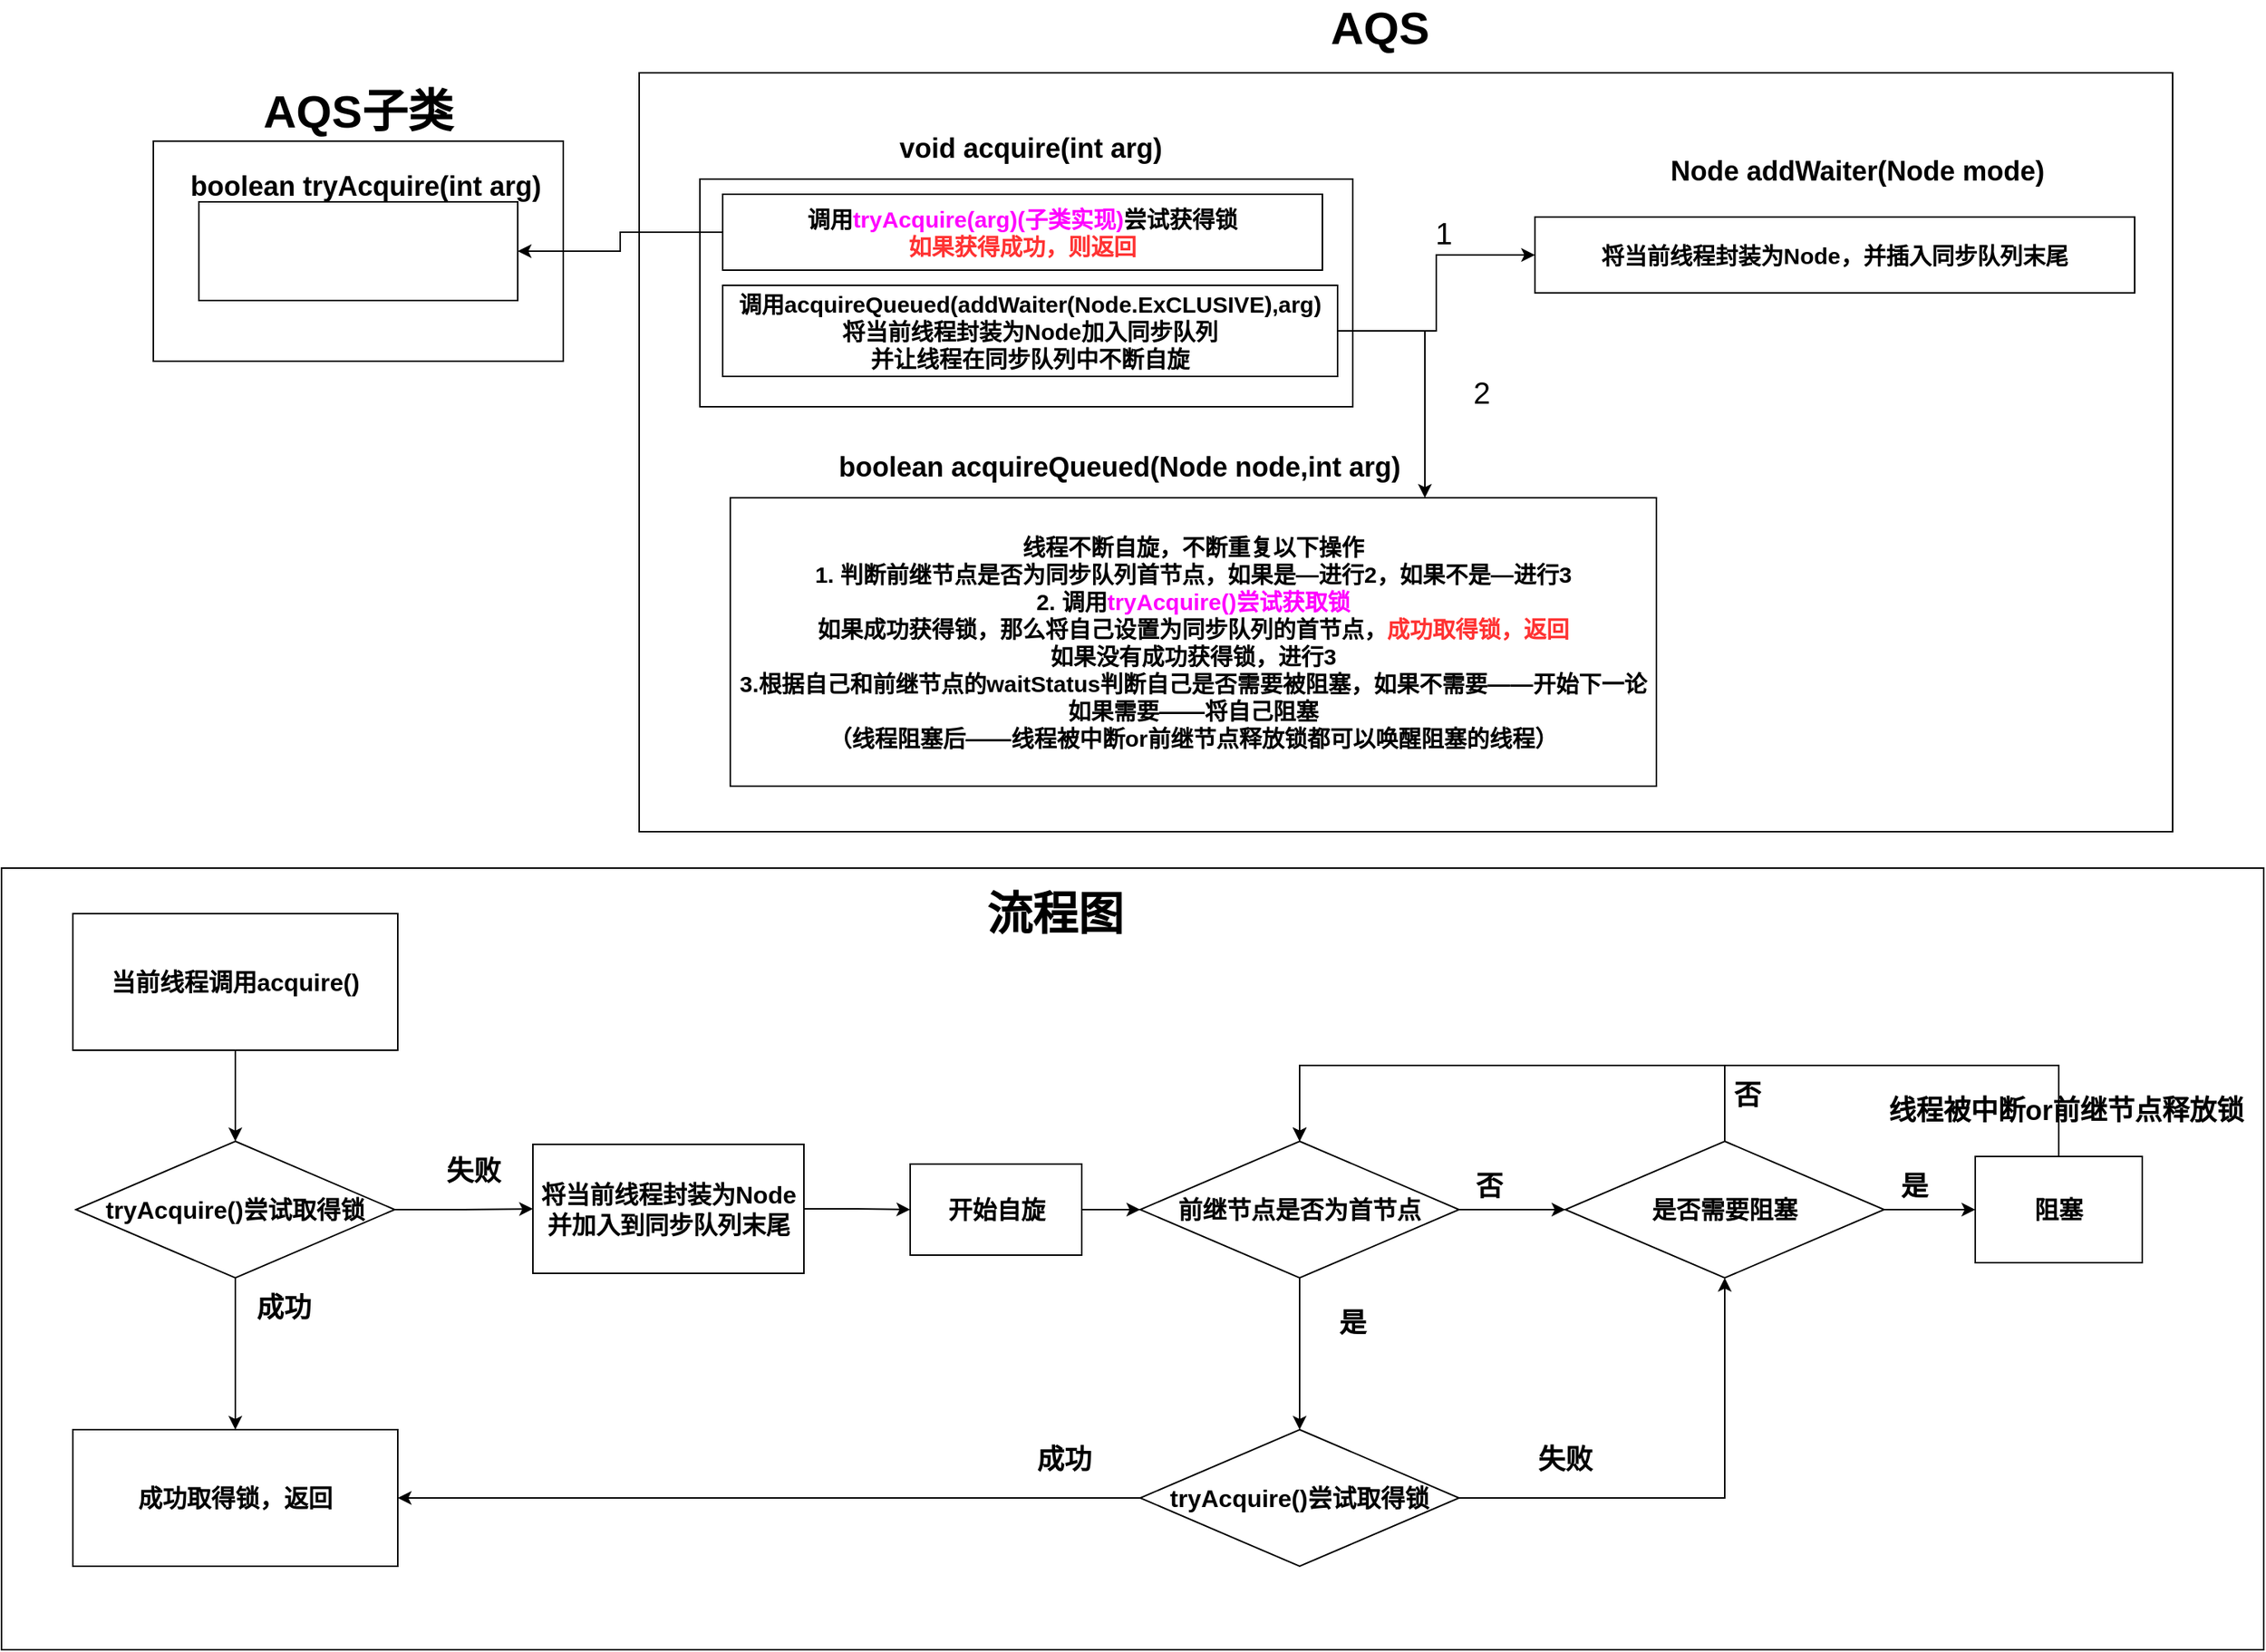 <mxfile version="15.2.7" type="device"><diagram id="9mDgaYLHJoEgP8Wpay0U" name="第 1 页"><mxGraphModel dx="3753" dy="1691" grid="1" gridSize="10" guides="1" tooltips="1" connect="1" arrows="1" fold="1" page="1" pageScale="1" pageWidth="827" pageHeight="1169" math="0" shadow="0"><root><mxCell id="0"/><mxCell id="1" parent="0"/><mxCell id="Os8C2CF0_vJX3A5Ci7vT-71" value="" style="rounded=0;whiteSpace=wrap;html=1;" parent="1" vertex="1"><mxGeometry x="-300" y="584" width="1490" height="515" as="geometry"/></mxCell><mxCell id="Os8C2CF0_vJX3A5Ci7vT-1" value="" style="rounded=0;whiteSpace=wrap;html=1;" parent="1" vertex="1"><mxGeometry x="120" y="60" width="1010" height="500" as="geometry"/></mxCell><mxCell id="Os8C2CF0_vJX3A5Ci7vT-2" value="&lt;b&gt;&lt;font style=&quot;font-size: 30px&quot;&gt;AQS&lt;/font&gt;&lt;/b&gt;" style="text;html=1;strokeColor=none;fillColor=none;align=center;verticalAlign=middle;whiteSpace=wrap;rounded=0;" parent="1" vertex="1"><mxGeometry x="588" y="20" width="40" height="20" as="geometry"/></mxCell><mxCell id="Os8C2CF0_vJX3A5Ci7vT-3" value="" style="rounded=0;whiteSpace=wrap;html=1;" parent="1" vertex="1"><mxGeometry x="160" y="130" width="430" height="150" as="geometry"/></mxCell><mxCell id="Os8C2CF0_vJX3A5Ci7vT-7" value="&lt;b&gt;&lt;font style=&quot;font-size: 18px&quot;&gt;void acquire(int arg)&lt;/font&gt;&lt;/b&gt;" style="text;html=1;strokeColor=none;fillColor=none;align=center;verticalAlign=middle;whiteSpace=wrap;rounded=0;" parent="1" vertex="1"><mxGeometry x="269.5" y="100" width="216" height="20" as="geometry"/></mxCell><mxCell id="Os8C2CF0_vJX3A5Ci7vT-8" value="&lt;b style=&quot;font-size: 15px&quot;&gt;调用&lt;font color=&quot;#ff00ff&quot;&gt;tryAcquire(arg)(子类实现)&lt;/font&gt;尝试获得锁&lt;br&gt;&lt;font color=&quot;#ff3333&quot;&gt;如果获得成功，&lt;font style=&quot;font-size: 15px&quot;&gt;则返回&lt;/font&gt;&lt;/font&gt;&lt;/b&gt;" style="rounded=0;whiteSpace=wrap;html=1;" parent="1" vertex="1"><mxGeometry x="175" y="140" width="395" height="50" as="geometry"/></mxCell><mxCell id="Os8C2CF0_vJX3A5Ci7vT-22" style="edgeStyle=orthogonalEdgeStyle;rounded=0;orthogonalLoop=1;jettySize=auto;html=1;exitX=1;exitY=0.5;exitDx=0;exitDy=0;" parent="1" source="Os8C2CF0_vJX3A5Ci7vT-10" target="Os8C2CF0_vJX3A5Ci7vT-13" edge="1"><mxGeometry relative="1" as="geometry"/></mxCell><mxCell id="Os8C2CF0_vJX3A5Ci7vT-27" style="edgeStyle=orthogonalEdgeStyle;rounded=0;orthogonalLoop=1;jettySize=auto;html=1;exitX=1;exitY=0.5;exitDx=0;exitDy=0;entryX=0.75;entryY=0;entryDx=0;entryDy=0;" parent="1" source="Os8C2CF0_vJX3A5Ci7vT-10" target="Os8C2CF0_vJX3A5Ci7vT-19" edge="1"><mxGeometry relative="1" as="geometry"/></mxCell><mxCell id="Os8C2CF0_vJX3A5Ci7vT-10" value="&lt;b&gt;&lt;font style=&quot;font-size: 15px&quot;&gt;调用acquireQueued(addWaiter(Node.ExCLUSIVE),arg)&lt;br&gt;将当前线程封装为Node加入同步队列&lt;br&gt;并让线程在同步队列中不断自旋&lt;br&gt;&lt;/font&gt;&lt;/b&gt;" style="rounded=0;whiteSpace=wrap;html=1;" parent="1" vertex="1"><mxGeometry x="175" y="200" width="405" height="60" as="geometry"/></mxCell><mxCell id="Os8C2CF0_vJX3A5Ci7vT-12" value="&lt;b&gt;&lt;font style=&quot;font-size: 18px&quot;&gt;Node addWaiter(Node mode)&lt;/font&gt;&lt;/b&gt;" style="text;html=1;strokeColor=none;fillColor=none;align=center;verticalAlign=middle;whiteSpace=wrap;rounded=0;" parent="1" vertex="1"><mxGeometry x="792" y="115" width="260.5" height="20" as="geometry"/></mxCell><mxCell id="Os8C2CF0_vJX3A5Ci7vT-13" value="&lt;span style=&quot;font-size: 15px&quot;&gt;&lt;b&gt;将当前线程封装为Node，并插入同步队列末尾&lt;/b&gt;&lt;/span&gt;" style="rounded=0;whiteSpace=wrap;html=1;" parent="1" vertex="1"><mxGeometry x="710" y="155" width="395" height="50" as="geometry"/></mxCell><mxCell id="Os8C2CF0_vJX3A5Ci7vT-16" value="&lt;font style=&quot;font-size: 20px&quot;&gt;1&lt;/font&gt;" style="text;html=1;strokeColor=none;fillColor=none;align=center;verticalAlign=middle;whiteSpace=wrap;rounded=0;" parent="1" vertex="1"><mxGeometry x="630" y="155" width="40" height="20" as="geometry"/></mxCell><mxCell id="Os8C2CF0_vJX3A5Ci7vT-18" value="&lt;span style=&quot;font-size: 18px&quot;&gt;&lt;b&gt;&amp;nbsp;boolean acquireQueued(Node node,int arg)&lt;/b&gt;&lt;/span&gt;" style="text;html=1;strokeColor=none;fillColor=none;align=center;verticalAlign=middle;whiteSpace=wrap;rounded=0;" parent="1" vertex="1"><mxGeometry x="240" y="310" width="388" height="20" as="geometry"/></mxCell><mxCell id="Os8C2CF0_vJX3A5Ci7vT-19" value="&lt;b style=&quot;font-size: 15px&quot;&gt;线程不断自旋，不断重复以下操作&lt;br&gt;1. 判断前继节点是否为同步队列首节点，如果是—进行2，如果不是—进行3&lt;br&gt;2. 调用&lt;font color=&quot;#ff00ff&quot;&gt;tryAcquire()尝试获取锁&lt;br&gt;&lt;/font&gt;如果成功获得锁，那么将自己设置为同步队列的首节点，&lt;font color=&quot;#ff3333&quot;&gt;成功取得锁，返回&lt;br&gt;&lt;/font&gt;如果没有成功获得锁，进行3&lt;br&gt;3.根据自己和前继节点的waitStatus判断自己是否需要被阻塞，如果不需要——开始下一论&lt;br&gt;如果需要——将自己阻塞&lt;br&gt;（线程阻塞后——线程被中断or前继节点释放锁都可以唤醒阻塞的线程）&lt;br&gt;&lt;/b&gt;" style="rounded=0;whiteSpace=wrap;html=1;" parent="1" vertex="1"><mxGeometry x="180" y="340" width="610" height="190" as="geometry"/></mxCell><mxCell id="Os8C2CF0_vJX3A5Ci7vT-24" value="&lt;font style=&quot;font-size: 20px&quot;&gt;2&lt;/font&gt;" style="text;html=1;strokeColor=none;fillColor=none;align=center;verticalAlign=middle;whiteSpace=wrap;rounded=0;" parent="1" vertex="1"><mxGeometry x="655" y="260" width="40" height="20" as="geometry"/></mxCell><mxCell id="Os8C2CF0_vJX3A5Ci7vT-32" style="edgeStyle=orthogonalEdgeStyle;rounded=0;orthogonalLoop=1;jettySize=auto;html=1;exitX=0.5;exitY=1;exitDx=0;exitDy=0;entryX=0.5;entryY=0;entryDx=0;entryDy=0;" parent="1" source="Os8C2CF0_vJX3A5Ci7vT-26" target="Os8C2CF0_vJX3A5Ci7vT-31" edge="1"><mxGeometry relative="1" as="geometry"/></mxCell><mxCell id="Os8C2CF0_vJX3A5Ci7vT-26" value="&lt;b&gt;&lt;font style=&quot;font-size: 16px&quot;&gt;当前线程调用acquire()&lt;/font&gt;&lt;/b&gt;" style="rounded=0;whiteSpace=wrap;html=1;" parent="1" vertex="1"><mxGeometry x="-253" y="614" width="214" height="90" as="geometry"/></mxCell><mxCell id="Os8C2CF0_vJX3A5Ci7vT-35" style="edgeStyle=orthogonalEdgeStyle;rounded=0;orthogonalLoop=1;jettySize=auto;html=1;exitX=0.5;exitY=1;exitDx=0;exitDy=0;" parent="1" source="Os8C2CF0_vJX3A5Ci7vT-31" target="Os8C2CF0_vJX3A5Ci7vT-34" edge="1"><mxGeometry relative="1" as="geometry"/></mxCell><mxCell id="Os8C2CF0_vJX3A5Ci7vT-39" style="edgeStyle=orthogonalEdgeStyle;rounded=0;orthogonalLoop=1;jettySize=auto;html=1;exitX=1;exitY=0.5;exitDx=0;exitDy=0;entryX=0;entryY=0.5;entryDx=0;entryDy=0;" parent="1" source="Os8C2CF0_vJX3A5Ci7vT-31" target="Os8C2CF0_vJX3A5Ci7vT-38" edge="1"><mxGeometry relative="1" as="geometry"/></mxCell><mxCell id="Os8C2CF0_vJX3A5Ci7vT-31" value="&lt;b&gt;&lt;font style=&quot;font-size: 16px&quot;&gt;tryAcquire()尝试取得锁&lt;/font&gt;&lt;/b&gt;" style="rhombus;whiteSpace=wrap;html=1;" parent="1" vertex="1"><mxGeometry x="-251" y="764" width="210" height="90" as="geometry"/></mxCell><mxCell id="Os8C2CF0_vJX3A5Ci7vT-34" value="&lt;span style=&quot;font-size: 16px&quot;&gt;&lt;b&gt;成功取得锁，返回&lt;/b&gt;&lt;/span&gt;" style="rounded=0;whiteSpace=wrap;html=1;" parent="1" vertex="1"><mxGeometry x="-253" y="954" width="214" height="90" as="geometry"/></mxCell><mxCell id="Os8C2CF0_vJX3A5Ci7vT-36" value="&lt;b&gt;&lt;font style=&quot;font-size: 18px&quot;&gt;成功&lt;/font&gt;&lt;/b&gt;" style="text;html=1;strokeColor=none;fillColor=none;align=center;verticalAlign=middle;whiteSpace=wrap;rounded=0;" parent="1" vertex="1"><mxGeometry x="-134" y="864" width="40" height="20" as="geometry"/></mxCell><mxCell id="_42yLSz9a29jpcTmAijZ-2" style="edgeStyle=orthogonalEdgeStyle;rounded=0;orthogonalLoop=1;jettySize=auto;html=1;exitX=1;exitY=0.5;exitDx=0;exitDy=0;entryX=0;entryY=0.5;entryDx=0;entryDy=0;" edge="1" parent="1" source="Os8C2CF0_vJX3A5Ci7vT-38" target="_42yLSz9a29jpcTmAijZ-1"><mxGeometry relative="1" as="geometry"/></mxCell><mxCell id="Os8C2CF0_vJX3A5Ci7vT-38" value="&lt;b&gt;&lt;font style=&quot;font-size: 16px&quot;&gt;将当前线程封装为Node&lt;br&gt;并加入到同步队列末尾&lt;/font&gt;&lt;/b&gt;&lt;b&gt;&lt;font style=&quot;font-size: 16px&quot;&gt;&lt;br&gt;&lt;/font&gt;&lt;/b&gt;" style="rounded=0;whiteSpace=wrap;html=1;" parent="1" vertex="1"><mxGeometry x="50" y="766" width="178.5" height="85" as="geometry"/></mxCell><mxCell id="Os8C2CF0_vJX3A5Ci7vT-52" style="edgeStyle=orthogonalEdgeStyle;rounded=0;orthogonalLoop=1;jettySize=auto;html=1;exitX=0.5;exitY=1;exitDx=0;exitDy=0;entryX=0.5;entryY=0;entryDx=0;entryDy=0;" parent="1" source="Os8C2CF0_vJX3A5Ci7vT-41" target="Os8C2CF0_vJX3A5Ci7vT-51" edge="1"><mxGeometry relative="1" as="geometry"/></mxCell><mxCell id="Os8C2CF0_vJX3A5Ci7vT-58" style="edgeStyle=orthogonalEdgeStyle;rounded=0;orthogonalLoop=1;jettySize=auto;html=1;exitX=1;exitY=0.5;exitDx=0;exitDy=0;entryX=0;entryY=0.5;entryDx=0;entryDy=0;" parent="1" source="Os8C2CF0_vJX3A5Ci7vT-41" target="Os8C2CF0_vJX3A5Ci7vT-57" edge="1"><mxGeometry relative="1" as="geometry"/></mxCell><mxCell id="Os8C2CF0_vJX3A5Ci7vT-41" value="&lt;b&gt;&lt;font style=&quot;font-size: 16px&quot;&gt;前继节点是否为首节点&lt;/font&gt;&lt;/b&gt;" style="rhombus;whiteSpace=wrap;html=1;" parent="1" vertex="1"><mxGeometry x="450" y="764" width="210" height="90" as="geometry"/></mxCell><mxCell id="Os8C2CF0_vJX3A5Ci7vT-44" value="" style="rounded=0;whiteSpace=wrap;html=1;" parent="1" vertex="1"><mxGeometry x="-200" y="105" width="270" height="145" as="geometry"/></mxCell><mxCell id="Os8C2CF0_vJX3A5Ci7vT-45" value="&lt;b&gt;&lt;font style=&quot;font-size: 30px&quot;&gt;AQS子类&lt;/font&gt;&lt;/b&gt;" style="text;html=1;strokeColor=none;fillColor=none;align=center;verticalAlign=middle;whiteSpace=wrap;rounded=0;" parent="1" vertex="1"><mxGeometry x="-135" y="80" width="140" height="10" as="geometry"/></mxCell><mxCell id="Os8C2CF0_vJX3A5Ci7vT-46" value="" style="rounded=0;whiteSpace=wrap;html=1;" parent="1" vertex="1"><mxGeometry x="-170" y="145" width="210" height="65" as="geometry"/></mxCell><mxCell id="Os8C2CF0_vJX3A5Ci7vT-47" value="&lt;b&gt;&lt;font style=&quot;font-size: 18px&quot;&gt;boolean tryAcquire(int arg)&lt;/font&gt;&lt;/b&gt;" style="text;html=1;strokeColor=none;fillColor=none;align=center;verticalAlign=middle;whiteSpace=wrap;rounded=0;" parent="1" vertex="1"><mxGeometry x="-200" y="125" width="280" height="20" as="geometry"/></mxCell><mxCell id="Os8C2CF0_vJX3A5Ci7vT-48" style="edgeStyle=orthogonalEdgeStyle;rounded=0;orthogonalLoop=1;jettySize=auto;html=1;exitX=0;exitY=0.5;exitDx=0;exitDy=0;entryX=1;entryY=0.5;entryDx=0;entryDy=0;" parent="1" source="Os8C2CF0_vJX3A5Ci7vT-8" target="Os8C2CF0_vJX3A5Ci7vT-46" edge="1"><mxGeometry relative="1" as="geometry"/></mxCell><mxCell id="Os8C2CF0_vJX3A5Ci7vT-55" style="edgeStyle=orthogonalEdgeStyle;rounded=0;orthogonalLoop=1;jettySize=auto;html=1;exitX=0;exitY=0.5;exitDx=0;exitDy=0;entryX=1;entryY=0.5;entryDx=0;entryDy=0;" parent="1" source="Os8C2CF0_vJX3A5Ci7vT-51" target="Os8C2CF0_vJX3A5Ci7vT-34" edge="1"><mxGeometry relative="1" as="geometry"/></mxCell><mxCell id="Os8C2CF0_vJX3A5Ci7vT-59" style="edgeStyle=orthogonalEdgeStyle;rounded=0;orthogonalLoop=1;jettySize=auto;html=1;exitX=1;exitY=0.5;exitDx=0;exitDy=0;entryX=0.5;entryY=1;entryDx=0;entryDy=0;" parent="1" source="Os8C2CF0_vJX3A5Ci7vT-51" target="Os8C2CF0_vJX3A5Ci7vT-57" edge="1"><mxGeometry relative="1" as="geometry"/></mxCell><mxCell id="Os8C2CF0_vJX3A5Ci7vT-51" value="&lt;b&gt;&lt;font style=&quot;font-size: 16px&quot;&gt;tryAcquire()尝试取得锁&lt;/font&gt;&lt;/b&gt;" style="rhombus;whiteSpace=wrap;html=1;" parent="1" vertex="1"><mxGeometry x="450" y="954" width="210" height="90" as="geometry"/></mxCell><mxCell id="Os8C2CF0_vJX3A5Ci7vT-54" value="&lt;span style=&quot;font-size: 18px&quot;&gt;&lt;b&gt;是&lt;/b&gt;&lt;/span&gt;" style="text;html=1;strokeColor=none;fillColor=none;align=center;verticalAlign=middle;whiteSpace=wrap;rounded=0;" parent="1" vertex="1"><mxGeometry x="570" y="874" width="40" height="20" as="geometry"/></mxCell><mxCell id="Os8C2CF0_vJX3A5Ci7vT-56" value="&lt;b&gt;&lt;font style=&quot;font-size: 18px&quot;&gt;成功&lt;/font&gt;&lt;/b&gt;" style="text;html=1;strokeColor=none;fillColor=none;align=center;verticalAlign=middle;whiteSpace=wrap;rounded=0;" parent="1" vertex="1"><mxGeometry x="380" y="964" width="40" height="20" as="geometry"/></mxCell><mxCell id="Os8C2CF0_vJX3A5Ci7vT-60" style="edgeStyle=orthogonalEdgeStyle;rounded=0;orthogonalLoop=1;jettySize=auto;html=1;exitX=0.5;exitY=0;exitDx=0;exitDy=0;entryX=0.5;entryY=0;entryDx=0;entryDy=0;" parent="1" source="Os8C2CF0_vJX3A5Ci7vT-57" target="Os8C2CF0_vJX3A5Ci7vT-41" edge="1"><mxGeometry relative="1" as="geometry"><Array as="points"><mxPoint x="835" y="714"/><mxPoint x="555" y="714"/></Array></mxGeometry></mxCell><mxCell id="Os8C2CF0_vJX3A5Ci7vT-66" style="edgeStyle=orthogonalEdgeStyle;rounded=0;orthogonalLoop=1;jettySize=auto;html=1;exitX=1;exitY=0.5;exitDx=0;exitDy=0;entryX=0;entryY=0.5;entryDx=0;entryDy=0;" parent="1" source="Os8C2CF0_vJX3A5Ci7vT-57" target="Os8C2CF0_vJX3A5Ci7vT-65" edge="1"><mxGeometry relative="1" as="geometry"/></mxCell><mxCell id="Os8C2CF0_vJX3A5Ci7vT-57" value="&lt;b&gt;&lt;font style=&quot;font-size: 16px&quot;&gt;是否需要阻塞&lt;/font&gt;&lt;/b&gt;" style="rhombus;whiteSpace=wrap;html=1;" parent="1" vertex="1"><mxGeometry x="730" y="764" width="210" height="90" as="geometry"/></mxCell><mxCell id="Os8C2CF0_vJX3A5Ci7vT-61" value="&lt;span style=&quot;font-size: 18px&quot;&gt;&lt;b&gt;失败&lt;/b&gt;&lt;/span&gt;" style="text;html=1;strokeColor=none;fillColor=none;align=center;verticalAlign=middle;whiteSpace=wrap;rounded=0;" parent="1" vertex="1"><mxGeometry x="710" y="964" width="40" height="20" as="geometry"/></mxCell><mxCell id="Os8C2CF0_vJX3A5Ci7vT-62" value="&lt;span style=&quot;font-size: 18px&quot;&gt;&lt;b&gt;失败&lt;/b&gt;&lt;/span&gt;" style="text;html=1;strokeColor=none;fillColor=none;align=center;verticalAlign=middle;whiteSpace=wrap;rounded=0;" parent="1" vertex="1"><mxGeometry x="-9" y="774" width="40" height="20" as="geometry"/></mxCell><mxCell id="Os8C2CF0_vJX3A5Ci7vT-63" value="&lt;span style=&quot;font-size: 18px&quot;&gt;&lt;b&gt;否&lt;/b&gt;&lt;/span&gt;" style="text;html=1;strokeColor=none;fillColor=none;align=center;verticalAlign=middle;whiteSpace=wrap;rounded=0;" parent="1" vertex="1"><mxGeometry x="660" y="784" width="40" height="20" as="geometry"/></mxCell><mxCell id="Os8C2CF0_vJX3A5Ci7vT-64" value="&lt;span style=&quot;font-size: 18px&quot;&gt;&lt;b&gt;否&lt;/b&gt;&lt;/span&gt;" style="text;html=1;strokeColor=none;fillColor=none;align=center;verticalAlign=middle;whiteSpace=wrap;rounded=0;" parent="1" vertex="1"><mxGeometry x="830" y="724" width="40" height="20" as="geometry"/></mxCell><mxCell id="Os8C2CF0_vJX3A5Ci7vT-68" style="edgeStyle=orthogonalEdgeStyle;rounded=0;orthogonalLoop=1;jettySize=auto;html=1;exitX=0.5;exitY=0;exitDx=0;exitDy=0;entryX=0.5;entryY=0;entryDx=0;entryDy=0;" parent="1" source="Os8C2CF0_vJX3A5Ci7vT-65" target="Os8C2CF0_vJX3A5Ci7vT-41" edge="1"><mxGeometry relative="1" as="geometry"><Array as="points"><mxPoint x="1055" y="714"/><mxPoint x="555" y="714"/></Array></mxGeometry></mxCell><mxCell id="Os8C2CF0_vJX3A5Ci7vT-65" value="&lt;b&gt;&lt;font style=&quot;font-size: 16px&quot;&gt;阻塞&lt;br&gt;&lt;/font&gt;&lt;/b&gt;" style="rounded=0;whiteSpace=wrap;html=1;" parent="1" vertex="1"><mxGeometry x="1000" y="774" width="110" height="70" as="geometry"/></mxCell><mxCell id="Os8C2CF0_vJX3A5Ci7vT-67" value="&lt;span style=&quot;font-size: 18px&quot;&gt;&lt;b&gt;是&lt;/b&gt;&lt;/span&gt;" style="text;html=1;strokeColor=none;fillColor=none;align=center;verticalAlign=middle;whiteSpace=wrap;rounded=0;" parent="1" vertex="1"><mxGeometry x="940" y="784" width="40" height="20" as="geometry"/></mxCell><mxCell id="Os8C2CF0_vJX3A5Ci7vT-70" value="&lt;span style=&quot;font-size: 18px&quot;&gt;&lt;b&gt;线程被中断or前继节点释放锁&lt;/b&gt;&lt;/span&gt;" style="text;html=1;strokeColor=none;fillColor=none;align=center;verticalAlign=middle;whiteSpace=wrap;rounded=0;" parent="1" vertex="1"><mxGeometry x="930" y="734" width="260" height="20" as="geometry"/></mxCell><mxCell id="Os8C2CF0_vJX3A5Ci7vT-73" value="&lt;b&gt;&lt;font style=&quot;font-size: 30px&quot;&gt;流程图&lt;/font&gt;&lt;/b&gt;" style="text;html=1;strokeColor=none;fillColor=none;align=center;verticalAlign=middle;whiteSpace=wrap;rounded=0;" parent="1" vertex="1"><mxGeometry x="324" y="609" width="140" height="10" as="geometry"/></mxCell><mxCell id="_42yLSz9a29jpcTmAijZ-3" style="edgeStyle=orthogonalEdgeStyle;rounded=0;orthogonalLoop=1;jettySize=auto;html=1;exitX=1;exitY=0.5;exitDx=0;exitDy=0;entryX=0;entryY=0.5;entryDx=0;entryDy=0;" edge="1" parent="1" source="_42yLSz9a29jpcTmAijZ-1" target="Os8C2CF0_vJX3A5Ci7vT-41"><mxGeometry relative="1" as="geometry"/></mxCell><mxCell id="_42yLSz9a29jpcTmAijZ-1" value="&lt;b&gt;&lt;font style=&quot;font-size: 16px&quot;&gt;开始自旋&lt;br&gt;&lt;/font&gt;&lt;/b&gt;" style="rounded=0;whiteSpace=wrap;html=1;" vertex="1" parent="1"><mxGeometry x="298.5" y="779" width="113" height="60" as="geometry"/></mxCell></root></mxGraphModel></diagram></mxfile>